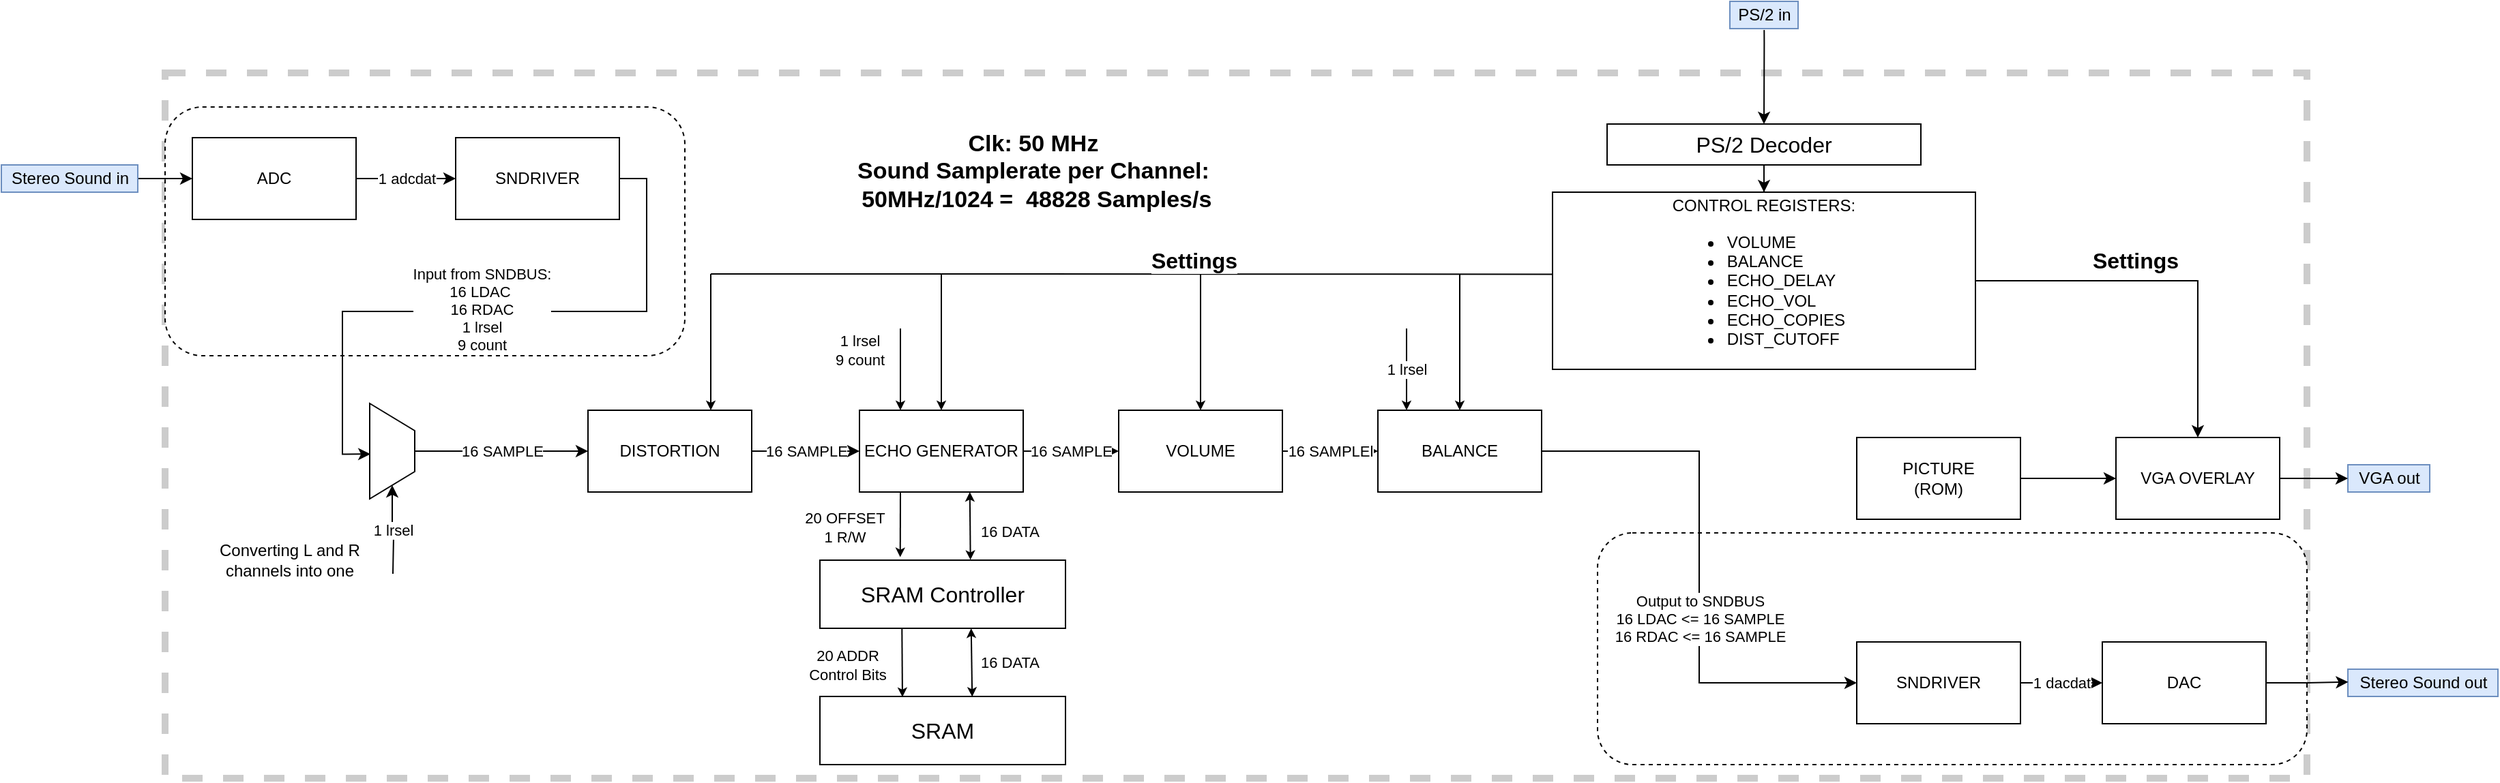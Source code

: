 <mxfile version="15.3.5" type="device"><diagram id="DGm4Tx1q225shhq9VBvE" name="Page-1"><mxGraphModel dx="1734" dy="1902" grid="1" gridSize="10" guides="1" tooltips="1" connect="1" arrows="1" fold="1" page="1" pageScale="1" pageWidth="827" pageHeight="1169" math="0" shadow="0"><root><mxCell id="0"/><mxCell id="1" parent="0"/><mxCell id="Ctg5aBBxLu4U0-fFeSel-2" value="" style="rounded=0;whiteSpace=wrap;html=1;hachureGap=4;pointerEvents=0;dashed=1;opacity=20;strokeWidth=5;connectable=0;" parent="1" vertex="1"><mxGeometry x="-580" y="-67.5" width="1570" height="517.5" as="geometry"/></mxCell><mxCell id="4_X3hi7_4uYf2BHvlijg-12" value="" style="rounded=1;whiteSpace=wrap;html=1;hachureGap=4;pointerEvents=0;strokeWidth=1;dashed=1;labelPosition=center;verticalLabelPosition=top;align=center;verticalAlign=bottom;" vertex="1" parent="1"><mxGeometry x="470" y="270" width="520" height="170" as="geometry"/></mxCell><mxCell id="4_X3hi7_4uYf2BHvlijg-9" value="" style="rounded=1;whiteSpace=wrap;html=1;hachureGap=4;pointerEvents=0;strokeWidth=1;dashed=1;labelPosition=center;verticalLabelPosition=top;align=center;verticalAlign=bottom;" vertex="1" parent="1"><mxGeometry x="-580" y="-42.5" width="381" height="182.5" as="geometry"/></mxCell><mxCell id="ux9UwnwsF9OkGmqyFfTG-2" value="1 adcdat" style="edgeStyle=orthogonalEdgeStyle;rounded=0;orthogonalLoop=1;jettySize=auto;html=1;exitX=1;exitY=0.5;exitDx=0;exitDy=0;entryX=0;entryY=0.5;entryDx=0;entryDy=0;" parent="1" source="tbtLluHw-_tRo9kpk-tv-1" target="ux9UwnwsF9OkGmqyFfTG-1" edge="1"><mxGeometry relative="1" as="geometry"/></mxCell><mxCell id="tbtLluHw-_tRo9kpk-tv-1" value="ADC" style="rounded=0;whiteSpace=wrap;html=1;" parent="1" vertex="1"><mxGeometry x="-560" y="-20" width="120" height="60" as="geometry"/></mxCell><mxCell id="ux9UwnwsF9OkGmqyFfTG-24" style="edgeStyle=orthogonalEdgeStyle;rounded=0;orthogonalLoop=1;jettySize=auto;html=1;entryX=0;entryY=0.5;entryDx=0;entryDy=0;" parent="1" source="tbtLluHw-_tRo9kpk-tv-4" target="tbtLluHw-_tRo9kpk-tv-1" edge="1"><mxGeometry relative="1" as="geometry"/></mxCell><mxCell id="tbtLluHw-_tRo9kpk-tv-4" value="&lt;span&gt;Stereo Sound in&lt;br&gt;&lt;/span&gt;" style="text;html=1;align=center;verticalAlign=middle;resizable=0;points=[];autosize=1;fillColor=#dae8fc;strokeColor=#6c8ebf;imageWidth=24;imageHeight=24;perimeterSpacing=0;" parent="1" vertex="1"><mxGeometry x="-700" width="100" height="20" as="geometry"/></mxCell><mxCell id="ux9UwnwsF9OkGmqyFfTG-15" style="edgeStyle=orthogonalEdgeStyle;rounded=0;orthogonalLoop=1;jettySize=auto;html=1;exitX=1;exitY=0.5;exitDx=0;exitDy=0;entryX=0;entryY=0.5;entryDx=0;entryDy=0;" parent="1" source="tbtLluHw-_tRo9kpk-tv-5" target="tbtLluHw-_tRo9kpk-tv-8" edge="1"><mxGeometry relative="1" as="geometry"/></mxCell><mxCell id="tbtLluHw-_tRo9kpk-tv-5" value="PICTURE&lt;br&gt;(ROM)" style="rounded=0;whiteSpace=wrap;html=1;" parent="1" vertex="1"><mxGeometry x="660" y="200" width="120" height="60" as="geometry"/></mxCell><mxCell id="tbtLluHw-_tRo9kpk-tv-7" value="VGA out" style="text;html=1;align=center;verticalAlign=middle;resizable=0;points=[];autosize=1;shadow=0;rounded=0;fillColor=#dae8fc;strokeColor=#6c8ebf;" parent="1" vertex="1"><mxGeometry x="1020" y="220" width="60" height="20" as="geometry"/></mxCell><mxCell id="ux9UwnwsF9OkGmqyFfTG-22" style="edgeStyle=orthogonalEdgeStyle;rounded=0;orthogonalLoop=1;jettySize=auto;html=1;exitX=1;exitY=0.5;exitDx=0;exitDy=0;" parent="1" source="tbtLluHw-_tRo9kpk-tv-8" target="tbtLluHw-_tRo9kpk-tv-7" edge="1"><mxGeometry relative="1" as="geometry"/></mxCell><mxCell id="tbtLluHw-_tRo9kpk-tv-8" value="VGA OVERLAY" style="rounded=0;whiteSpace=wrap;html=1;" parent="1" vertex="1"><mxGeometry x="850" y="200" width="120" height="60" as="geometry"/></mxCell><mxCell id="ux9UwnwsF9OkGmqyFfTG-9" value="16 SAMPLE" style="edgeStyle=orthogonalEdgeStyle;rounded=0;orthogonalLoop=1;jettySize=auto;html=1;exitX=1;exitY=0.5;exitDx=0;exitDy=0;entryX=0;entryY=0.5;entryDx=0;entryDy=0;" parent="1" source="tbtLluHw-_tRo9kpk-tv-9" target="ux9UwnwsF9OkGmqyFfTG-5" edge="1"><mxGeometry relative="1" as="geometry"/></mxCell><mxCell id="tbtLluHw-_tRo9kpk-tv-9" value="ECHO GENERATOR" style="rounded=0;whiteSpace=wrap;html=1;" parent="1" vertex="1"><mxGeometry x="-71" y="180" width="120" height="60" as="geometry"/></mxCell><mxCell id="ux9UwnwsF9OkGmqyFfTG-8" value="16 SAMPLE" style="edgeStyle=orthogonalEdgeStyle;rounded=0;orthogonalLoop=1;jettySize=auto;html=1;exitX=1;exitY=0.5;exitDx=0;exitDy=0;entryX=0;entryY=0.5;entryDx=0;entryDy=0;" parent="1" source="tbtLluHw-_tRo9kpk-tv-10" target="tbtLluHw-_tRo9kpk-tv-9" edge="1"><mxGeometry relative="1" as="geometry"/></mxCell><mxCell id="tbtLluHw-_tRo9kpk-tv-10" value="DISTORTION" style="rounded=0;whiteSpace=wrap;html=1;" parent="1" vertex="1"><mxGeometry x="-270" y="180" width="120" height="60" as="geometry"/></mxCell><mxCell id="tbtLluHw-_tRo9kpk-tv-30" value="DAC" style="rounded=0;whiteSpace=wrap;html=1;" parent="1" vertex="1"><mxGeometry x="840" y="350" width="120" height="60" as="geometry"/></mxCell><mxCell id="tbtLluHw-_tRo9kpk-tv-33" value="Stereo Sound out" style="text;html=1;align=center;verticalAlign=middle;resizable=0;points=[];autosize=1;fillColor=#dae8fc;strokeColor=#6c8ebf;" parent="1" vertex="1"><mxGeometry x="1020" y="370" width="110" height="20" as="geometry"/></mxCell><mxCell id="ux9UwnwsF9OkGmqyFfTG-1" value="SNDRIVER" style="rounded=0;whiteSpace=wrap;html=1;" parent="1" vertex="1"><mxGeometry x="-367" y="-20" width="120" height="60" as="geometry"/></mxCell><mxCell id="ux9UwnwsF9OkGmqyFfTG-4" value="1 dacdat" style="edgeStyle=orthogonalEdgeStyle;rounded=0;orthogonalLoop=1;jettySize=auto;html=1;exitX=1;exitY=0.5;exitDx=0;exitDy=0;entryX=0;entryY=0.5;entryDx=0;entryDy=0;" parent="1" source="ux9UwnwsF9OkGmqyFfTG-3" target="tbtLluHw-_tRo9kpk-tv-30" edge="1"><mxGeometry relative="1" as="geometry"/></mxCell><mxCell id="ux9UwnwsF9OkGmqyFfTG-3" value="SNDRIVER" style="rounded=0;whiteSpace=wrap;html=1;" parent="1" vertex="1"><mxGeometry x="660" y="350" width="120" height="60" as="geometry"/></mxCell><mxCell id="ux9UwnwsF9OkGmqyFfTG-10" value="16 SAMPLEl" style="edgeStyle=orthogonalEdgeStyle;rounded=0;orthogonalLoop=1;jettySize=auto;html=1;exitX=1;exitY=0.5;exitDx=0;exitDy=0;entryX=0;entryY=0.5;entryDx=0;entryDy=0;" parent="1" source="ux9UwnwsF9OkGmqyFfTG-5" target="ux9UwnwsF9OkGmqyFfTG-6" edge="1"><mxGeometry relative="1" as="geometry"/></mxCell><mxCell id="ux9UwnwsF9OkGmqyFfTG-5" value="VOLUME" style="rounded=0;whiteSpace=wrap;html=1;" parent="1" vertex="1"><mxGeometry x="119" y="180" width="120" height="60" as="geometry"/></mxCell><mxCell id="ux9UwnwsF9OkGmqyFfTG-11" value="Output to SNDBUS&lt;br&gt;16 LDAC &amp;lt;= 16 SAMPLE&lt;br&gt;16 RDAC &amp;lt;= 16 SAMPLE" style="edgeStyle=orthogonalEdgeStyle;rounded=0;orthogonalLoop=1;jettySize=auto;html=1;exitX=1;exitY=0.5;exitDx=0;exitDy=0;entryX=0;entryY=0.5;entryDx=0;entryDy=0;" parent="1" source="ux9UwnwsF9OkGmqyFfTG-6" target="ux9UwnwsF9OkGmqyFfTG-3" edge="1"><mxGeometry x="0.187" relative="1" as="geometry"><mxPoint as="offset"/></mxGeometry></mxCell><mxCell id="ux9UwnwsF9OkGmqyFfTG-6" value="BALANCE" style="rounded=0;whiteSpace=wrap;html=1;" parent="1" vertex="1"><mxGeometry x="309" y="180" width="120" height="60" as="geometry"/></mxCell><mxCell id="ux9UwnwsF9OkGmqyFfTG-12" value="&lt;b style=&quot;font-size: 17px&quot;&gt;Clk: 50 MHz&lt;br&gt;Sound Samplerate per Channel:&lt;br&gt;&amp;nbsp;50MHz/1024 =&amp;nbsp; 48828 Samples/s&lt;/b&gt;" style="text;html=1;align=center;verticalAlign=middle;resizable=0;points=[];autosize=1;strokeColor=none;fillColor=none;" parent="1" vertex="1"><mxGeometry x="-84.5" y="-20" width="280" height="50" as="geometry"/></mxCell><mxCell id="ux9UwnwsF9OkGmqyFfTG-21" style="edgeStyle=orthogonalEdgeStyle;rounded=0;orthogonalLoop=1;jettySize=auto;html=1;exitX=1;exitY=0.5;exitDx=0;exitDy=0;entryX=0.5;entryY=0;entryDx=0;entryDy=0;" parent="1" source="ux9UwnwsF9OkGmqyFfTG-16" target="tbtLluHw-_tRo9kpk-tv-8" edge="1"><mxGeometry relative="1" as="geometry"><mxPoint x="745" y="85" as="targetPoint"/></mxGeometry></mxCell><mxCell id="4_X3hi7_4uYf2BHvlijg-8" value="&lt;b&gt;&lt;font style=&quot;font-size: 16px&quot;&gt;Settings&lt;/font&gt;&lt;/b&gt;" style="edgeLabel;html=1;align=center;verticalAlign=middle;resizable=0;points=[];" vertex="1" connectable="0" parent="ux9UwnwsF9OkGmqyFfTG-21"><mxGeometry x="0.044" y="-4" relative="1" as="geometry"><mxPoint x="-28" y="-19" as="offset"/></mxGeometry></mxCell><mxCell id="ux9UwnwsF9OkGmqyFfTG-16" value="CONTROL REGISTERS:&lt;br&gt;&lt;div style=&quot;text-align: left&quot;&gt;&lt;ul&gt;&lt;li&gt;VOLUME&lt;/li&gt;&lt;li&gt;BALANCE&lt;/li&gt;&lt;li&gt;ECHO_DELAY&lt;/li&gt;&lt;li&gt;ECHO_VOL&lt;/li&gt;&lt;li&gt;ECHO_COPIES&lt;/li&gt;&lt;li&gt;DIST_CUTOFF&lt;/li&gt;&lt;/ul&gt;&lt;/div&gt;" style="rounded=0;whiteSpace=wrap;html=1;" parent="1" vertex="1"><mxGeometry x="437" y="20" width="310" height="130" as="geometry"/></mxCell><mxCell id="ux9UwnwsF9OkGmqyFfTG-18" style="edgeStyle=orthogonalEdgeStyle;rounded=0;orthogonalLoop=1;jettySize=auto;html=1;exitX=0.503;exitY=1.05;exitDx=0;exitDy=0;entryX=0.5;entryY=0;entryDx=0;entryDy=0;exitPerimeter=0;" parent="1" source="4_X3hi7_4uYf2BHvlijg-1" target="CtzZY6fE-r7AF1USrhBF-14" edge="1"><mxGeometry relative="1" as="geometry"><mxPoint x="513" y="-30" as="targetPoint"/><mxPoint x="513" y="-90" as="sourcePoint"/><Array as="points"><mxPoint x="592" y="-90"/></Array></mxGeometry></mxCell><mxCell id="ux9UwnwsF9OkGmqyFfTG-23" value="&lt;span style=&quot;font-size: 16px&quot;&gt;SRAM Controller&lt;br&gt;&lt;/span&gt;" style="rounded=0;whiteSpace=wrap;html=1;shadow=0;fillColor=none;" parent="1" vertex="1"><mxGeometry x="-100" y="290" width="180" height="50" as="geometry"/></mxCell><mxCell id="CtzZY6fE-r7AF1USrhBF-1" value="" style="shape=trapezoid;perimeter=trapezoidPerimeter;whiteSpace=wrap;html=1;fixedSize=1;hachureGap=4;pointerEvents=0;direction=south;" parent="1" vertex="1"><mxGeometry x="-430" y="175" width="33" height="70" as="geometry"/></mxCell><mxCell id="CtzZY6fE-r7AF1USrhBF-5" style="edgeStyle=orthogonalEdgeStyle;rounded=0;orthogonalLoop=1;jettySize=auto;html=1;exitX=1;exitY=0.5;exitDx=0;exitDy=0;entryX=0.531;entryY=0.983;entryDx=0;entryDy=0;entryPerimeter=0;" parent="1" source="ux9UwnwsF9OkGmqyFfTG-1" target="CtzZY6fE-r7AF1USrhBF-1" edge="1"><mxGeometry relative="1" as="geometry"><mxPoint x="180" y="29.71" as="sourcePoint"/><mxPoint x="-500" y="120" as="targetPoint"/><Array as="points"/></mxGeometry></mxCell><mxCell id="CtzZY6fE-r7AF1USrhBF-7" value="Input from SNDBUS:&lt;br&gt;16 LDAC&amp;nbsp;&lt;br&gt;16 RDAC&lt;br&gt;1 lrsel&lt;br&gt;9 count" style="edgeLabel;html=1;align=center;verticalAlign=middle;resizable=0;points=[];" parent="CtzZY6fE-r7AF1USrhBF-5" vertex="1" connectable="0"><mxGeometry x="0.028" y="-2" relative="1" as="geometry"><mxPoint x="1" as="offset"/></mxGeometry></mxCell><mxCell id="CtzZY6fE-r7AF1USrhBF-10" value="16 SAMPLE" style="edgeStyle=orthogonalEdgeStyle;rounded=0;orthogonalLoop=1;jettySize=auto;html=1;exitX=0.5;exitY=0;exitDx=0;exitDy=0;entryX=0;entryY=0.5;entryDx=0;entryDy=0;" parent="1" source="CtzZY6fE-r7AF1USrhBF-1" edge="1" target="tbtLluHw-_tRo9kpk-tv-10"><mxGeometry relative="1" as="geometry"><mxPoint x="-480" y="179.5" as="sourcePoint"/><mxPoint x="-390" y="179.5" as="targetPoint"/></mxGeometry></mxCell><mxCell id="CtzZY6fE-r7AF1USrhBF-13" value="1 lrsel" style="edgeStyle=orthogonalEdgeStyle;rounded=0;orthogonalLoop=1;jettySize=auto;html=1;entryX=1;entryY=0.5;entryDx=0;entryDy=0;" parent="1" target="CtzZY6fE-r7AF1USrhBF-1" edge="1"><mxGeometry relative="1" as="geometry"><mxPoint x="-413" y="300" as="sourcePoint"/><mxPoint x="-483" y="240" as="targetPoint"/></mxGeometry></mxCell><mxCell id="CtzZY6fE-r7AF1USrhBF-14" value="&lt;font size=&quot;1&quot;&gt;&lt;span style=&quot;font-size: 16px&quot;&gt;PS/2 Decoder&lt;/span&gt;&lt;/font&gt;" style="rounded=0;whiteSpace=wrap;html=1;hachureGap=4;pointerEvents=0;" parent="1" vertex="1"><mxGeometry x="477" y="-30" width="230" height="30" as="geometry"/></mxCell><mxCell id="CtzZY6fE-r7AF1USrhBF-16" style="edgeStyle=orthogonalEdgeStyle;rounded=0;orthogonalLoop=1;jettySize=auto;html=1;entryX=0.5;entryY=0;entryDx=0;entryDy=0;" parent="1" source="CtzZY6fE-r7AF1USrhBF-14" target="ux9UwnwsF9OkGmqyFfTG-16" edge="1"><mxGeometry relative="1" as="geometry"><mxPoint x="523" y="-80" as="sourcePoint"/><mxPoint x="523" y="-20" as="targetPoint"/></mxGeometry></mxCell><mxCell id="CtzZY6fE-r7AF1USrhBF-17" value="16 DATA" style="endArrow=classic;startArrow=classic;html=1;startSize=4;endSize=4;sourcePerimeterSpacing=8;targetPerimeterSpacing=8;entryX=0.674;entryY=1;entryDx=0;entryDy=0;entryPerimeter=0;exitX=0.613;exitY=-0.004;exitDx=0;exitDy=0;exitPerimeter=0;" parent="1" target="tbtLluHw-_tRo9kpk-tv-9" edge="1" source="ux9UwnwsF9OkGmqyFfTG-23"><mxGeometry x="-0.18" y="-29" width="50" height="50" relative="1" as="geometry"><mxPoint x="-89" y="260" as="sourcePoint"/><mxPoint x="-95" y="230" as="targetPoint"/><mxPoint as="offset"/></mxGeometry></mxCell><mxCell id="CtzZY6fE-r7AF1USrhBF-18" value="&lt;span style=&quot;font-size: 16px&quot;&gt;SRAM&lt;br&gt;&lt;/span&gt;" style="rounded=0;whiteSpace=wrap;html=1;shadow=0;fillColor=none;" parent="1" vertex="1"><mxGeometry x="-100" y="390" width="180" height="50" as="geometry"/></mxCell><mxCell id="CtzZY6fE-r7AF1USrhBF-21" value="Converting L and R channels into one" style="text;html=1;strokeColor=none;fillColor=none;align=center;verticalAlign=middle;whiteSpace=wrap;rounded=0;hachureGap=4;pointerEvents=0;" parent="1" vertex="1"><mxGeometry x="-547" y="280" width="117" height="20" as="geometry"/></mxCell><mxCell id="tbtLluHw-_tRo9kpk-tv-32" style="edgeStyle=orthogonalEdgeStyle;rounded=0;orthogonalLoop=1;jettySize=auto;html=1;exitX=1;exitY=0.5;exitDx=0;exitDy=0;entryX=0.002;entryY=0.47;entryDx=0;entryDy=0;entryPerimeter=0;" parent="1" source="tbtLluHw-_tRo9kpk-tv-30" target="tbtLluHw-_tRo9kpk-tv-33" edge="1"><mxGeometry relative="1" as="geometry"><mxPoint x="415" y="380" as="targetPoint"/></mxGeometry></mxCell><mxCell id="Ctg5aBBxLu4U0-fFeSel-4" value="&lt;b&gt;&lt;font style=&quot;font-size: 16px&quot;&gt;Settings&lt;/font&gt;&lt;/b&gt;" style="endArrow=classic;html=1;startSize=14;endSize=4;sourcePerimeterSpacing=8;targetPerimeterSpacing=8;entryX=0.5;entryY=0;entryDx=0;entryDy=0;rounded=0;exitX=-0.001;exitY=0.463;exitDx=0;exitDy=0;exitPerimeter=0;" parent="1" source="ux9UwnwsF9OkGmqyFfTG-16" target="tbtLluHw-_tRo9kpk-tv-9" edge="1"><mxGeometry x="-0.042" y="-10" width="50" height="50" relative="1" as="geometry"><mxPoint x="340" y="85" as="sourcePoint"/><mxPoint x="-90" y="80" as="targetPoint"/><Array as="points"><mxPoint x="-11" y="80"/></Array><mxPoint as="offset"/></mxGeometry></mxCell><mxCell id="Ctg5aBBxLu4U0-fFeSel-6" value="" style="endArrow=classic;html=1;startSize=14;endSize=4;sourcePerimeterSpacing=8;targetPerimeterSpacing=8;entryX=0.5;entryY=0;entryDx=0;entryDy=0;" parent="1" target="ux9UwnwsF9OkGmqyFfTG-5" edge="1"><mxGeometry width="50" height="50" relative="1" as="geometry"><mxPoint x="179" y="80" as="sourcePoint"/><mxPoint x="220" y="250" as="targetPoint"/></mxGeometry></mxCell><mxCell id="Ctg5aBBxLu4U0-fFeSel-7" value="" style="endArrow=classic;html=1;startSize=14;endSize=4;sourcePerimeterSpacing=8;targetPerimeterSpacing=8;entryX=0.5;entryY=0;entryDx=0;entryDy=0;" parent="1" edge="1" target="ux9UwnwsF9OkGmqyFfTG-6"><mxGeometry width="50" height="50" relative="1" as="geometry"><mxPoint x="369" y="80" as="sourcePoint"/><mxPoint x="269.58" y="150" as="targetPoint"/></mxGeometry></mxCell><mxCell id="Ctg5aBBxLu4U0-fFeSel-8" value="16 DATA" style="endArrow=classic;startArrow=classic;html=1;startSize=4;endSize=4;sourcePerimeterSpacing=8;targetPerimeterSpacing=8;entryX=0.616;entryY=1.001;entryDx=0;entryDy=0;entryPerimeter=0;exitX=0.62;exitY=0.004;exitDx=0;exitDy=0;exitPerimeter=0;" parent="1" source="CtzZY6fE-r7AF1USrhBF-18" target="ux9UwnwsF9OkGmqyFfTG-23" edge="1"><mxGeometry x="-0.007" y="-28" width="50" height="50" relative="1" as="geometry"><mxPoint x="-88" y="370" as="sourcePoint"/><mxPoint x="-90" y="310" as="targetPoint"/><mxPoint as="offset"/><Array as="points"/></mxGeometry></mxCell><mxCell id="4_X3hi7_4uYf2BHvlijg-1" value="PS/2 in" style="text;html=1;align=center;verticalAlign=middle;resizable=0;points=[];autosize=1;shadow=0;rounded=0;fillColor=#dae8fc;strokeColor=#6c8ebf;" vertex="1" parent="1"><mxGeometry x="567" y="-120" width="50" height="20" as="geometry"/></mxCell><mxCell id="4_X3hi7_4uYf2BHvlijg-2" value="" style="endArrow=classic;html=1;startSize=4;endSize=4;sourcePerimeterSpacing=1;targetPerimeterSpacing=1;exitX=0.25;exitY=1;exitDx=0;exitDy=0;entryX=0.327;entryY=-0.044;entryDx=0;entryDy=0;entryPerimeter=0;" edge="1" parent="1" source="tbtLluHw-_tRo9kpk-tv-9" target="ux9UwnwsF9OkGmqyFfTG-23"><mxGeometry width="50" height="50" relative="1" as="geometry"><mxPoint x="-109.24" y="210" as="sourcePoint"/><mxPoint x="-41" y="280" as="targetPoint"/></mxGeometry></mxCell><mxCell id="4_X3hi7_4uYf2BHvlijg-3" value="20 OFFSET&lt;br&gt;1 R/W" style="edgeLabel;html=1;align=center;verticalAlign=middle;resizable=0;points=[];" vertex="1" connectable="0" parent="4_X3hi7_4uYf2BHvlijg-2"><mxGeometry x="0.075" y="1" relative="1" as="geometry"><mxPoint x="-42" as="offset"/></mxGeometry></mxCell><mxCell id="4_X3hi7_4uYf2BHvlijg-5" value="" style="endArrow=classic;html=1;startSize=4;endSize=4;sourcePerimeterSpacing=1;targetPerimeterSpacing=1;entryX=0.25;entryY=0;entryDx=0;entryDy=0;entryPerimeter=0;" edge="1" parent="1" target="tbtLluHw-_tRo9kpk-tv-9"><mxGeometry width="50" height="50" relative="1" as="geometry"><mxPoint x="-41" y="120" as="sourcePoint"/><mxPoint x="-140" y="145" as="targetPoint"/></mxGeometry></mxCell><mxCell id="4_X3hi7_4uYf2BHvlijg-6" value="1 lrsel&lt;br&gt;9 count" style="edgeLabel;html=1;align=center;verticalAlign=middle;resizable=0;points=[];" vertex="1" connectable="0" parent="4_X3hi7_4uYf2BHvlijg-5"><mxGeometry x="0.075" y="1" relative="1" as="geometry"><mxPoint x="-31" y="-17" as="offset"/></mxGeometry></mxCell><mxCell id="4_X3hi7_4uYf2BHvlijg-17" value="" style="endArrow=classic;html=1;startSize=14;endSize=4;sourcePerimeterSpacing=8;targetPerimeterSpacing=8;entryX=0.75;entryY=0;entryDx=0;entryDy=0;" edge="1" parent="1" target="tbtLluHw-_tRo9kpk-tv-10"><mxGeometry width="50" height="50" relative="1" as="geometry"><mxPoint x="-180" y="80" as="sourcePoint"/><mxPoint x="189" y="190" as="targetPoint"/></mxGeometry></mxCell><mxCell id="4_X3hi7_4uYf2BHvlijg-18" value="" style="endArrow=none;html=1;startSize=14;endSize=14;sourcePerimeterSpacing=8;targetPerimeterSpacing=8;" edge="1" parent="1"><mxGeometry width="50" height="50" relative="1" as="geometry"><mxPoint x="-180" y="80" as="sourcePoint"/><mxPoint x="-10" y="80" as="targetPoint"/></mxGeometry></mxCell><mxCell id="4_X3hi7_4uYf2BHvlijg-20" value="1 lrsel" style="endArrow=classic;html=1;startSize=4;endSize=4;sourcePerimeterSpacing=1;targetPerimeterSpacing=1;entryX=0.25;entryY=0;entryDx=0;entryDy=0;entryPerimeter=0;" edge="1" parent="1"><mxGeometry width="50" height="50" relative="1" as="geometry"><mxPoint x="330" y="120" as="sourcePoint"/><mxPoint x="330" y="180" as="targetPoint"/></mxGeometry></mxCell><mxCell id="4_X3hi7_4uYf2BHvlijg-22" value="" style="endArrow=classic;html=1;startSize=4;endSize=4;sourcePerimeterSpacing=1;targetPerimeterSpacing=1;exitX=0.25;exitY=1;exitDx=0;exitDy=0;entryX=0.336;entryY=0.008;entryDx=0;entryDy=0;entryPerimeter=0;" edge="1" parent="1" target="CtzZY6fE-r7AF1USrhBF-18"><mxGeometry width="50" height="50" relative="1" as="geometry"><mxPoint x="-39.86" y="340" as="sourcePoint"/><mxPoint x="-40.0" y="387.8" as="targetPoint"/></mxGeometry></mxCell><mxCell id="4_X3hi7_4uYf2BHvlijg-23" value="20 ADDR&lt;br&gt;Control Bits" style="edgeLabel;html=1;align=center;verticalAlign=middle;resizable=0;points=[];" vertex="1" connectable="0" parent="4_X3hi7_4uYf2BHvlijg-22"><mxGeometry x="0.075" y="1" relative="1" as="geometry"><mxPoint x="-42" as="offset"/></mxGeometry></mxCell></root></mxGraphModel></diagram></mxfile>